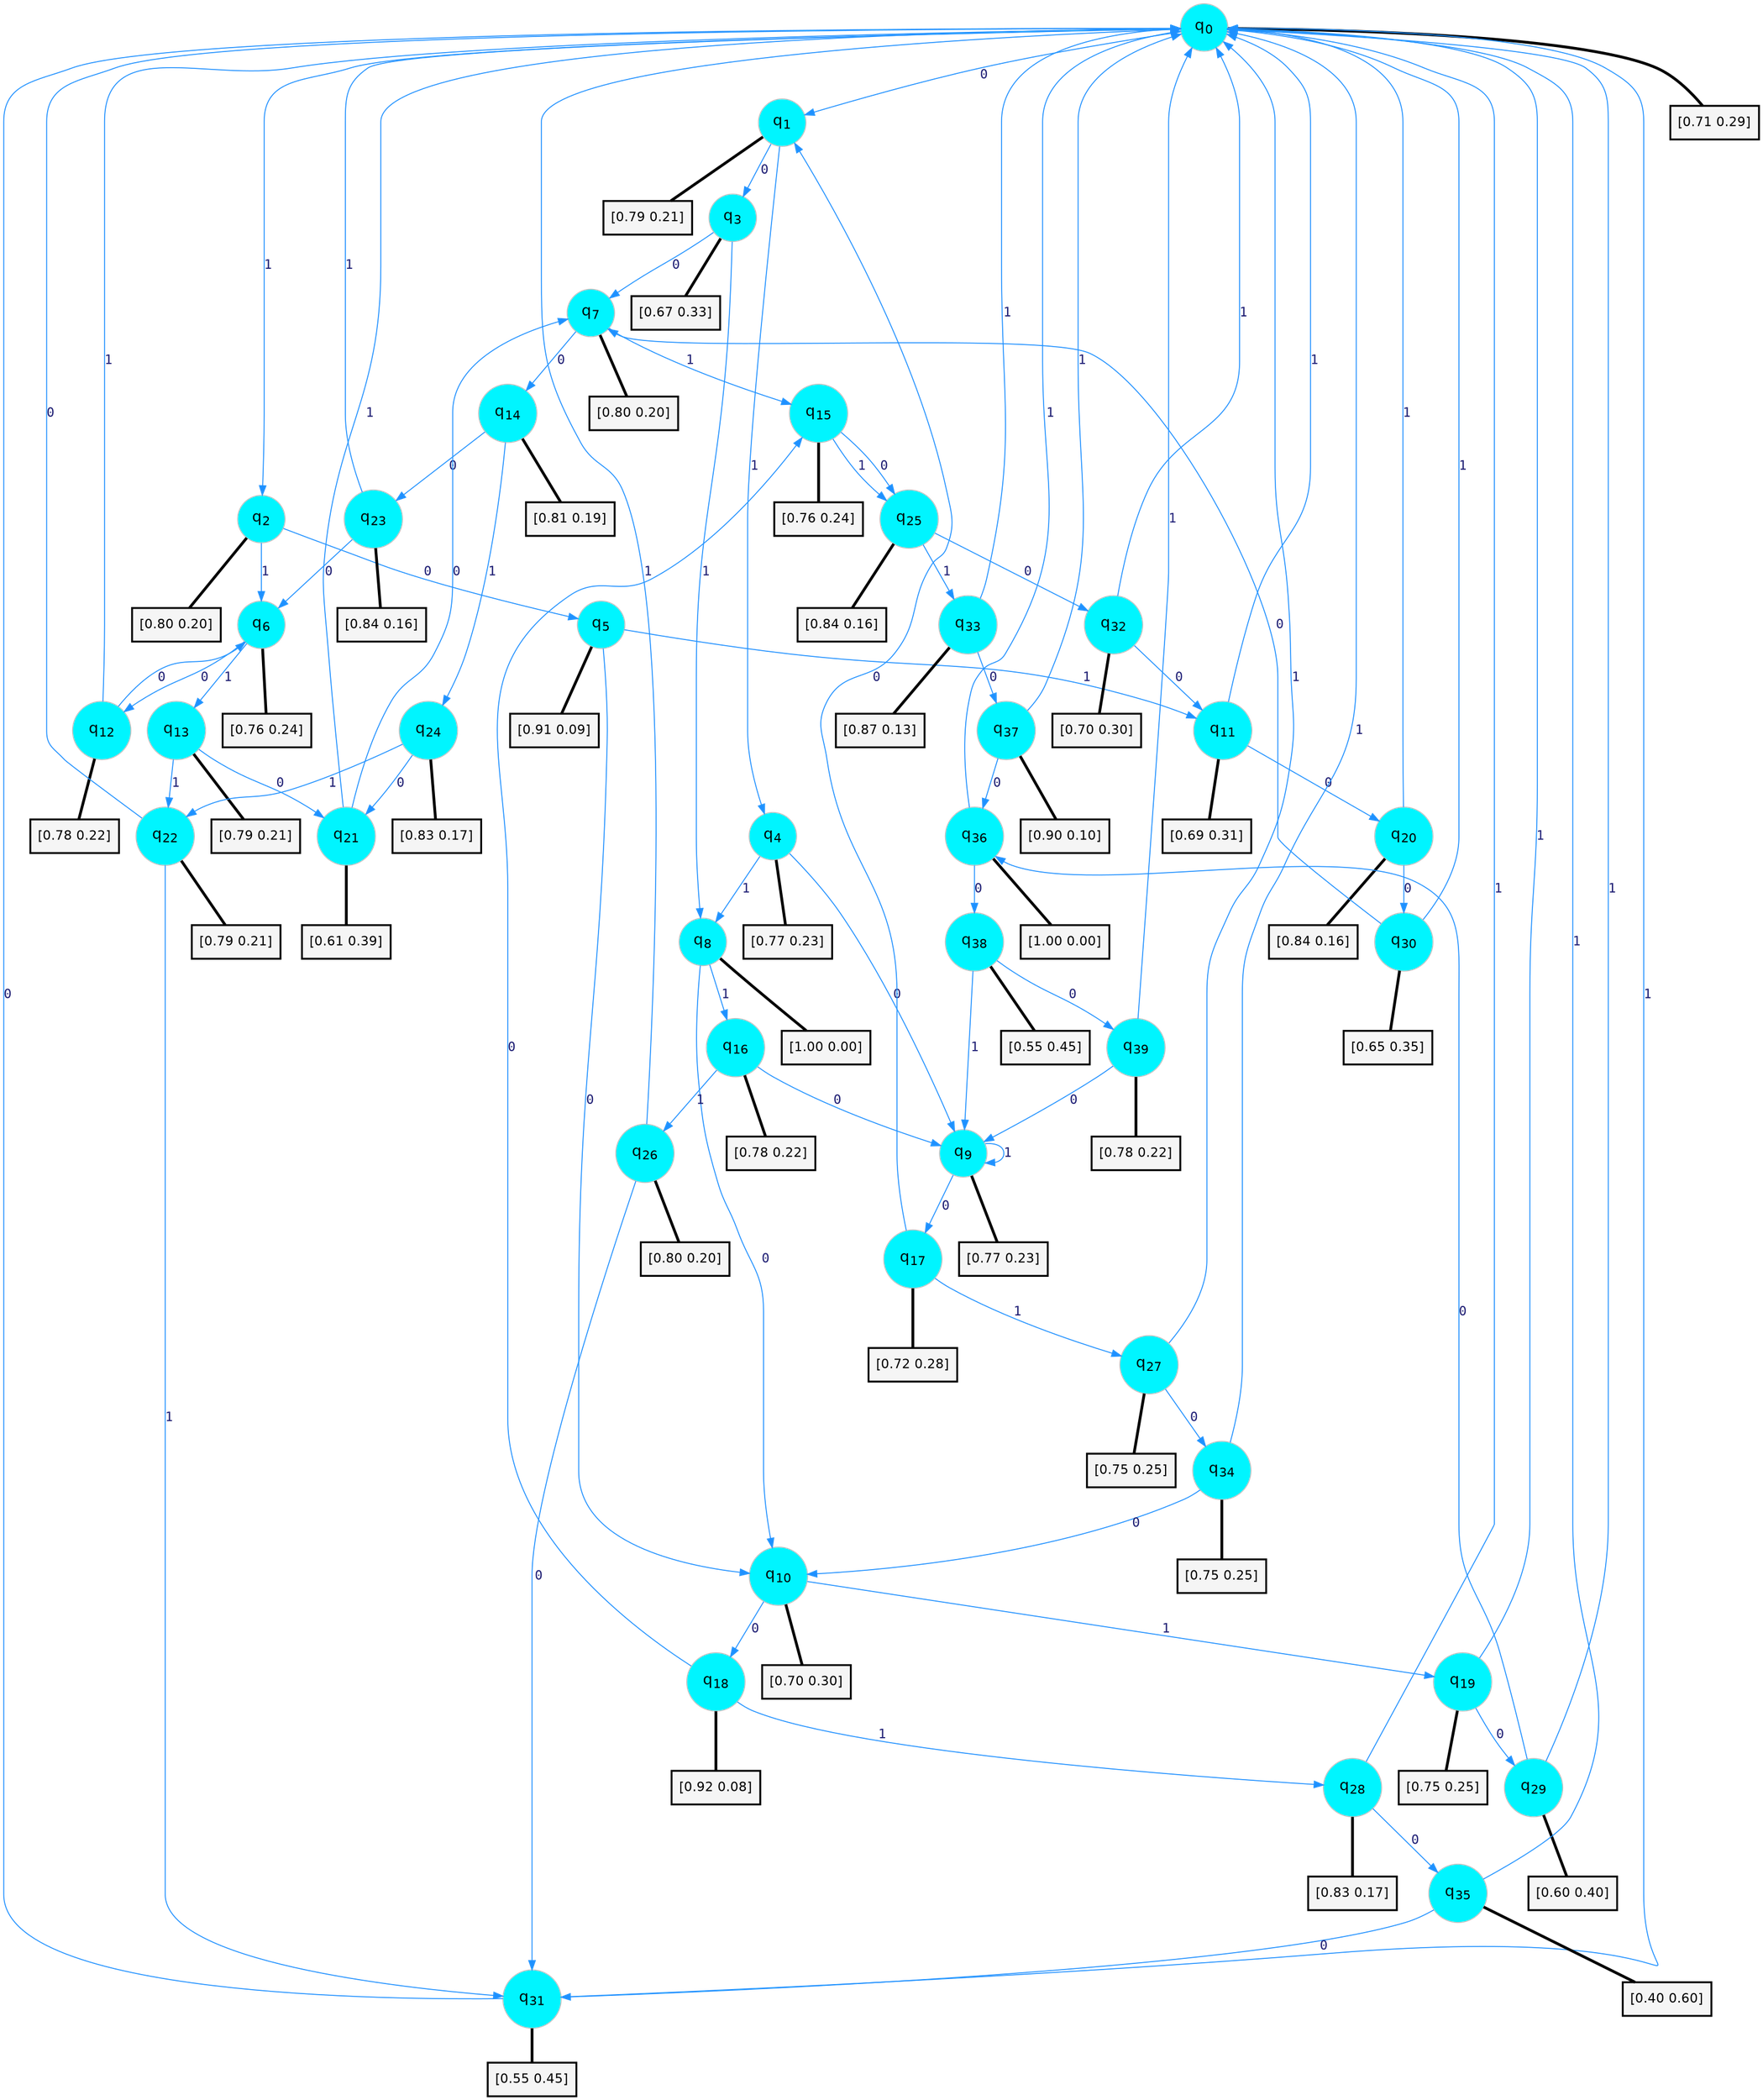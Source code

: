 digraph G {
graph [
bgcolor=transparent, dpi=300, rankdir=TD, size="40,25"];
node [
color=gray, fillcolor=turquoise1, fontcolor=black, fontname=Helvetica, fontsize=16, fontweight=bold, shape=circle, style=filled];
edge [
arrowsize=1, color=dodgerblue1, fontcolor=midnightblue, fontname=courier, fontweight=bold, penwidth=1, style=solid, weight=20];
0[label=<q<SUB>0</SUB>>];
1[label=<q<SUB>1</SUB>>];
2[label=<q<SUB>2</SUB>>];
3[label=<q<SUB>3</SUB>>];
4[label=<q<SUB>4</SUB>>];
5[label=<q<SUB>5</SUB>>];
6[label=<q<SUB>6</SUB>>];
7[label=<q<SUB>7</SUB>>];
8[label=<q<SUB>8</SUB>>];
9[label=<q<SUB>9</SUB>>];
10[label=<q<SUB>10</SUB>>];
11[label=<q<SUB>11</SUB>>];
12[label=<q<SUB>12</SUB>>];
13[label=<q<SUB>13</SUB>>];
14[label=<q<SUB>14</SUB>>];
15[label=<q<SUB>15</SUB>>];
16[label=<q<SUB>16</SUB>>];
17[label=<q<SUB>17</SUB>>];
18[label=<q<SUB>18</SUB>>];
19[label=<q<SUB>19</SUB>>];
20[label=<q<SUB>20</SUB>>];
21[label=<q<SUB>21</SUB>>];
22[label=<q<SUB>22</SUB>>];
23[label=<q<SUB>23</SUB>>];
24[label=<q<SUB>24</SUB>>];
25[label=<q<SUB>25</SUB>>];
26[label=<q<SUB>26</SUB>>];
27[label=<q<SUB>27</SUB>>];
28[label=<q<SUB>28</SUB>>];
29[label=<q<SUB>29</SUB>>];
30[label=<q<SUB>30</SUB>>];
31[label=<q<SUB>31</SUB>>];
32[label=<q<SUB>32</SUB>>];
33[label=<q<SUB>33</SUB>>];
34[label=<q<SUB>34</SUB>>];
35[label=<q<SUB>35</SUB>>];
36[label=<q<SUB>36</SUB>>];
37[label=<q<SUB>37</SUB>>];
38[label=<q<SUB>38</SUB>>];
39[label=<q<SUB>39</SUB>>];
40[label="[0.71 0.29]", shape=box,fontcolor=black, fontname=Helvetica, fontsize=14, penwidth=2, fillcolor=whitesmoke,color=black];
41[label="[0.79 0.21]", shape=box,fontcolor=black, fontname=Helvetica, fontsize=14, penwidth=2, fillcolor=whitesmoke,color=black];
42[label="[0.80 0.20]", shape=box,fontcolor=black, fontname=Helvetica, fontsize=14, penwidth=2, fillcolor=whitesmoke,color=black];
43[label="[0.67 0.33]", shape=box,fontcolor=black, fontname=Helvetica, fontsize=14, penwidth=2, fillcolor=whitesmoke,color=black];
44[label="[0.77 0.23]", shape=box,fontcolor=black, fontname=Helvetica, fontsize=14, penwidth=2, fillcolor=whitesmoke,color=black];
45[label="[0.91 0.09]", shape=box,fontcolor=black, fontname=Helvetica, fontsize=14, penwidth=2, fillcolor=whitesmoke,color=black];
46[label="[0.76 0.24]", shape=box,fontcolor=black, fontname=Helvetica, fontsize=14, penwidth=2, fillcolor=whitesmoke,color=black];
47[label="[0.80 0.20]", shape=box,fontcolor=black, fontname=Helvetica, fontsize=14, penwidth=2, fillcolor=whitesmoke,color=black];
48[label="[1.00 0.00]", shape=box,fontcolor=black, fontname=Helvetica, fontsize=14, penwidth=2, fillcolor=whitesmoke,color=black];
49[label="[0.77 0.23]", shape=box,fontcolor=black, fontname=Helvetica, fontsize=14, penwidth=2, fillcolor=whitesmoke,color=black];
50[label="[0.70 0.30]", shape=box,fontcolor=black, fontname=Helvetica, fontsize=14, penwidth=2, fillcolor=whitesmoke,color=black];
51[label="[0.69 0.31]", shape=box,fontcolor=black, fontname=Helvetica, fontsize=14, penwidth=2, fillcolor=whitesmoke,color=black];
52[label="[0.78 0.22]", shape=box,fontcolor=black, fontname=Helvetica, fontsize=14, penwidth=2, fillcolor=whitesmoke,color=black];
53[label="[0.79 0.21]", shape=box,fontcolor=black, fontname=Helvetica, fontsize=14, penwidth=2, fillcolor=whitesmoke,color=black];
54[label="[0.81 0.19]", shape=box,fontcolor=black, fontname=Helvetica, fontsize=14, penwidth=2, fillcolor=whitesmoke,color=black];
55[label="[0.76 0.24]", shape=box,fontcolor=black, fontname=Helvetica, fontsize=14, penwidth=2, fillcolor=whitesmoke,color=black];
56[label="[0.78 0.22]", shape=box,fontcolor=black, fontname=Helvetica, fontsize=14, penwidth=2, fillcolor=whitesmoke,color=black];
57[label="[0.72 0.28]", shape=box,fontcolor=black, fontname=Helvetica, fontsize=14, penwidth=2, fillcolor=whitesmoke,color=black];
58[label="[0.92 0.08]", shape=box,fontcolor=black, fontname=Helvetica, fontsize=14, penwidth=2, fillcolor=whitesmoke,color=black];
59[label="[0.75 0.25]", shape=box,fontcolor=black, fontname=Helvetica, fontsize=14, penwidth=2, fillcolor=whitesmoke,color=black];
60[label="[0.84 0.16]", shape=box,fontcolor=black, fontname=Helvetica, fontsize=14, penwidth=2, fillcolor=whitesmoke,color=black];
61[label="[0.61 0.39]", shape=box,fontcolor=black, fontname=Helvetica, fontsize=14, penwidth=2, fillcolor=whitesmoke,color=black];
62[label="[0.79 0.21]", shape=box,fontcolor=black, fontname=Helvetica, fontsize=14, penwidth=2, fillcolor=whitesmoke,color=black];
63[label="[0.84 0.16]", shape=box,fontcolor=black, fontname=Helvetica, fontsize=14, penwidth=2, fillcolor=whitesmoke,color=black];
64[label="[0.83 0.17]", shape=box,fontcolor=black, fontname=Helvetica, fontsize=14, penwidth=2, fillcolor=whitesmoke,color=black];
65[label="[0.84 0.16]", shape=box,fontcolor=black, fontname=Helvetica, fontsize=14, penwidth=2, fillcolor=whitesmoke,color=black];
66[label="[0.80 0.20]", shape=box,fontcolor=black, fontname=Helvetica, fontsize=14, penwidth=2, fillcolor=whitesmoke,color=black];
67[label="[0.75 0.25]", shape=box,fontcolor=black, fontname=Helvetica, fontsize=14, penwidth=2, fillcolor=whitesmoke,color=black];
68[label="[0.83 0.17]", shape=box,fontcolor=black, fontname=Helvetica, fontsize=14, penwidth=2, fillcolor=whitesmoke,color=black];
69[label="[0.60 0.40]", shape=box,fontcolor=black, fontname=Helvetica, fontsize=14, penwidth=2, fillcolor=whitesmoke,color=black];
70[label="[0.65 0.35]", shape=box,fontcolor=black, fontname=Helvetica, fontsize=14, penwidth=2, fillcolor=whitesmoke,color=black];
71[label="[0.55 0.45]", shape=box,fontcolor=black, fontname=Helvetica, fontsize=14, penwidth=2, fillcolor=whitesmoke,color=black];
72[label="[0.70 0.30]", shape=box,fontcolor=black, fontname=Helvetica, fontsize=14, penwidth=2, fillcolor=whitesmoke,color=black];
73[label="[0.87 0.13]", shape=box,fontcolor=black, fontname=Helvetica, fontsize=14, penwidth=2, fillcolor=whitesmoke,color=black];
74[label="[0.75 0.25]", shape=box,fontcolor=black, fontname=Helvetica, fontsize=14, penwidth=2, fillcolor=whitesmoke,color=black];
75[label="[0.40 0.60]", shape=box,fontcolor=black, fontname=Helvetica, fontsize=14, penwidth=2, fillcolor=whitesmoke,color=black];
76[label="[1.00 0.00]", shape=box,fontcolor=black, fontname=Helvetica, fontsize=14, penwidth=2, fillcolor=whitesmoke,color=black];
77[label="[0.90 0.10]", shape=box,fontcolor=black, fontname=Helvetica, fontsize=14, penwidth=2, fillcolor=whitesmoke,color=black];
78[label="[0.55 0.45]", shape=box,fontcolor=black, fontname=Helvetica, fontsize=14, penwidth=2, fillcolor=whitesmoke,color=black];
79[label="[0.78 0.22]", shape=box,fontcolor=black, fontname=Helvetica, fontsize=14, penwidth=2, fillcolor=whitesmoke,color=black];
0->1 [label=0];
0->2 [label=1];
0->40 [arrowhead=none, penwidth=3,color=black];
1->3 [label=0];
1->4 [label=1];
1->41 [arrowhead=none, penwidth=3,color=black];
2->5 [label=0];
2->6 [label=1];
2->42 [arrowhead=none, penwidth=3,color=black];
3->7 [label=0];
3->8 [label=1];
3->43 [arrowhead=none, penwidth=3,color=black];
4->9 [label=0];
4->8 [label=1];
4->44 [arrowhead=none, penwidth=3,color=black];
5->10 [label=0];
5->11 [label=1];
5->45 [arrowhead=none, penwidth=3,color=black];
6->12 [label=0];
6->13 [label=1];
6->46 [arrowhead=none, penwidth=3,color=black];
7->14 [label=0];
7->15 [label=1];
7->47 [arrowhead=none, penwidth=3,color=black];
8->10 [label=0];
8->16 [label=1];
8->48 [arrowhead=none, penwidth=3,color=black];
9->17 [label=0];
9->9 [label=1];
9->49 [arrowhead=none, penwidth=3,color=black];
10->18 [label=0];
10->19 [label=1];
10->50 [arrowhead=none, penwidth=3,color=black];
11->20 [label=0];
11->0 [label=1];
11->51 [arrowhead=none, penwidth=3,color=black];
12->6 [label=0];
12->0 [label=1];
12->52 [arrowhead=none, penwidth=3,color=black];
13->21 [label=0];
13->22 [label=1];
13->53 [arrowhead=none, penwidth=3,color=black];
14->23 [label=0];
14->24 [label=1];
14->54 [arrowhead=none, penwidth=3,color=black];
15->25 [label=0];
15->25 [label=1];
15->55 [arrowhead=none, penwidth=3,color=black];
16->9 [label=0];
16->26 [label=1];
16->56 [arrowhead=none, penwidth=3,color=black];
17->1 [label=0];
17->27 [label=1];
17->57 [arrowhead=none, penwidth=3,color=black];
18->15 [label=0];
18->28 [label=1];
18->58 [arrowhead=none, penwidth=3,color=black];
19->29 [label=0];
19->0 [label=1];
19->59 [arrowhead=none, penwidth=3,color=black];
20->30 [label=0];
20->0 [label=1];
20->60 [arrowhead=none, penwidth=3,color=black];
21->7 [label=0];
21->0 [label=1];
21->61 [arrowhead=none, penwidth=3,color=black];
22->0 [label=0];
22->31 [label=1];
22->62 [arrowhead=none, penwidth=3,color=black];
23->6 [label=0];
23->0 [label=1];
23->63 [arrowhead=none, penwidth=3,color=black];
24->21 [label=0];
24->22 [label=1];
24->64 [arrowhead=none, penwidth=3,color=black];
25->32 [label=0];
25->33 [label=1];
25->65 [arrowhead=none, penwidth=3,color=black];
26->31 [label=0];
26->0 [label=1];
26->66 [arrowhead=none, penwidth=3,color=black];
27->34 [label=0];
27->0 [label=1];
27->67 [arrowhead=none, penwidth=3,color=black];
28->35 [label=0];
28->0 [label=1];
28->68 [arrowhead=none, penwidth=3,color=black];
29->36 [label=0];
29->0 [label=1];
29->69 [arrowhead=none, penwidth=3,color=black];
30->7 [label=0];
30->0 [label=1];
30->70 [arrowhead=none, penwidth=3,color=black];
31->0 [label=0];
31->0 [label=1];
31->71 [arrowhead=none, penwidth=3,color=black];
32->11 [label=0];
32->0 [label=1];
32->72 [arrowhead=none, penwidth=3,color=black];
33->37 [label=0];
33->0 [label=1];
33->73 [arrowhead=none, penwidth=3,color=black];
34->10 [label=0];
34->0 [label=1];
34->74 [arrowhead=none, penwidth=3,color=black];
35->31 [label=0];
35->0 [label=1];
35->75 [arrowhead=none, penwidth=3,color=black];
36->38 [label=0];
36->0 [label=1];
36->76 [arrowhead=none, penwidth=3,color=black];
37->36 [label=0];
37->0 [label=1];
37->77 [arrowhead=none, penwidth=3,color=black];
38->39 [label=0];
38->9 [label=1];
38->78 [arrowhead=none, penwidth=3,color=black];
39->9 [label=0];
39->0 [label=1];
39->79 [arrowhead=none, penwidth=3,color=black];
}

